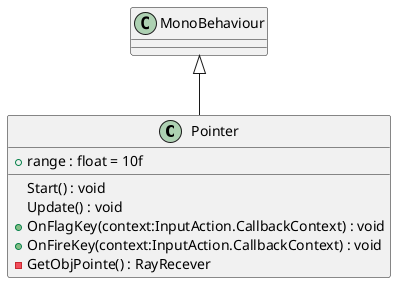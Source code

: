 @startuml
class Pointer {
    + range : float = 10f
    Start() : void
    Update() : void
    + OnFlagKey(context:InputAction.CallbackContext) : void
    + OnFireKey(context:InputAction.CallbackContext) : void
    - GetObjPointe() : RayRecever
}
MonoBehaviour <|-- Pointer
@enduml
